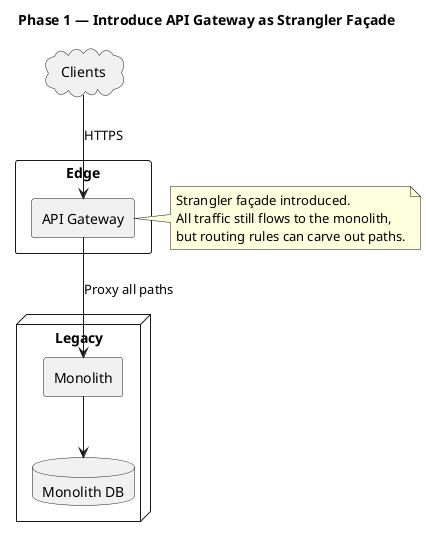 @startuml
title Phase 1 — Introduce API Gateway as Strangler Façade

skinparam componentStyle rectangle
skinparam shadowing false

cloud "Clients" as Clients
rectangle "Edge" {
  [API Gateway] as Gateway
}
node "Legacy" {
  [Monolith] as Monolith
  database "Monolith DB" as MonoDB
}

Clients --> Gateway : HTTPS
Gateway --> Monolith : Proxy all paths
Monolith --> MonoDB

note right of Gateway
  Strangler façade introduced.
  All traffic still flows to the monolith,
  but routing rules can carve out paths.
end note

@enduml
